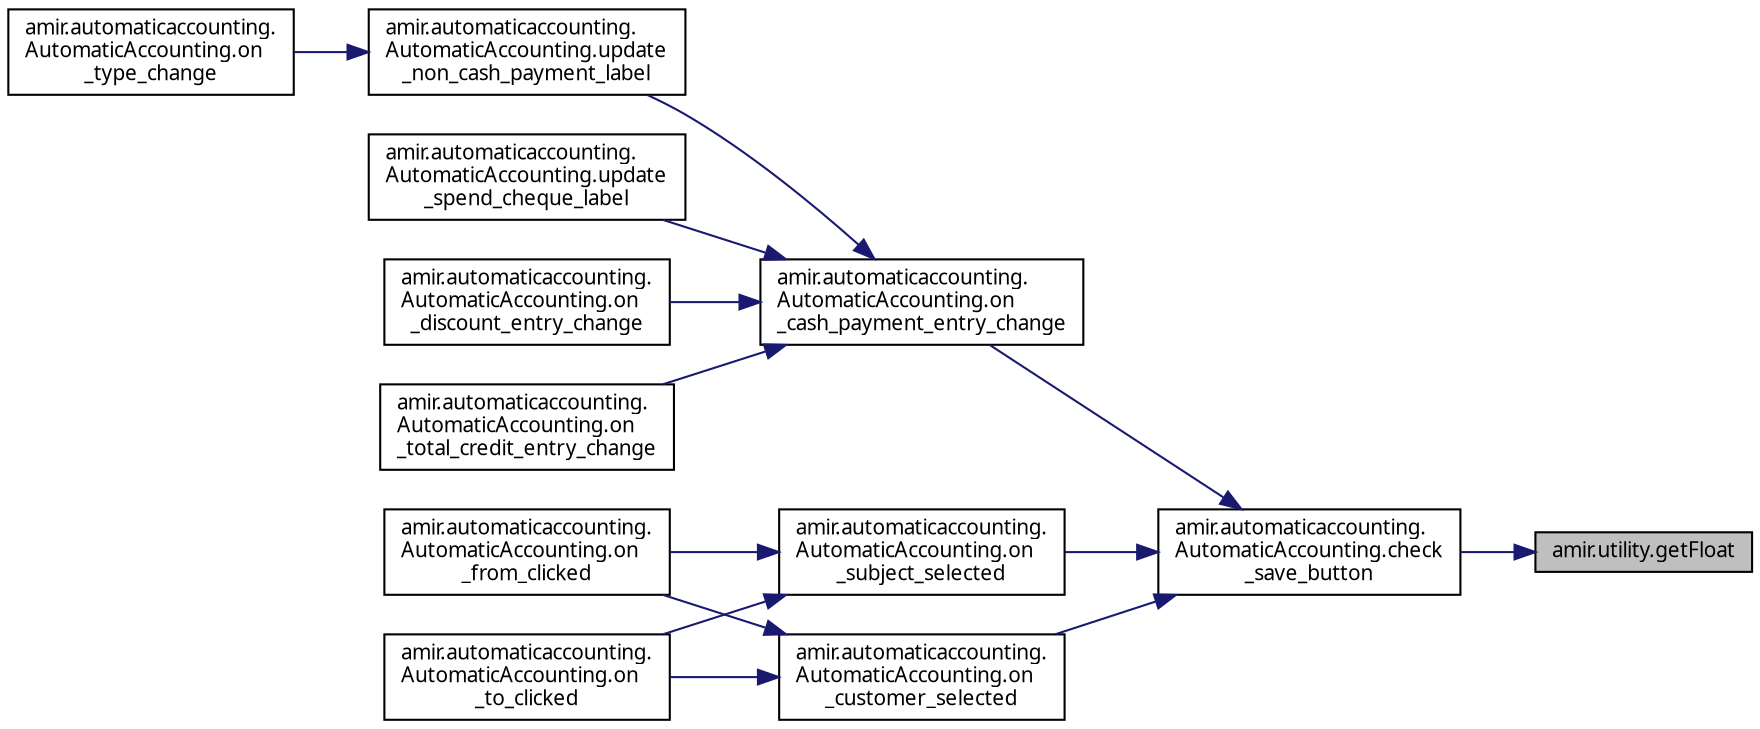 digraph "amir.utility.getFloat"
{
 // LATEX_PDF_SIZE
  edge [fontname="FreeSans.ttf",fontsize="10",labelfontname="FreeSans.ttf",labelfontsize="10"];
  node [fontname="FreeSans.ttf",fontsize="10",shape=record];
  rankdir="RL";
  Node1 [label="amir.utility.getFloat",height=0.2,width=0.4,color="black", fillcolor="grey75", style="filled", fontcolor="black",tooltip=" "];
  Node1 -> Node2 [dir="back",color="midnightblue",fontsize="10",style="solid",fontname="FreeSans.ttf"];
  Node2 [label="amir.automaticaccounting.\lAutomaticAccounting.check\l_save_button",height=0.2,width=0.4,color="black", fillcolor="white", style="filled",URL="$classamir_1_1automaticaccounting_1_1_automatic_accounting.html#ab4be1bbc1ae8ae31486c2bc8f70d5c34",tooltip=" "];
  Node2 -> Node3 [dir="back",color="midnightblue",fontsize="10",style="solid",fontname="FreeSans.ttf"];
  Node3 [label="amir.automaticaccounting.\lAutomaticAccounting.on\l_cash_payment_entry_change",height=0.2,width=0.4,color="black", fillcolor="white", style="filled",URL="$classamir_1_1automaticaccounting_1_1_automatic_accounting.html#a5fac2f2542e978b9b64ffb709f05964d",tooltip=" "];
  Node3 -> Node4 [dir="back",color="midnightblue",fontsize="10",style="solid",fontname="FreeSans.ttf"];
  Node4 [label="amir.automaticaccounting.\lAutomaticAccounting.on\l_discount_entry_change",height=0.2,width=0.4,color="black", fillcolor="white", style="filled",URL="$classamir_1_1automaticaccounting_1_1_automatic_accounting.html#ac9508acb2d3646e0743cde95924715b6",tooltip=" "];
  Node3 -> Node5 [dir="back",color="midnightblue",fontsize="10",style="solid",fontname="FreeSans.ttf"];
  Node5 [label="amir.automaticaccounting.\lAutomaticAccounting.on\l_total_credit_entry_change",height=0.2,width=0.4,color="black", fillcolor="white", style="filled",URL="$classamir_1_1automaticaccounting_1_1_automatic_accounting.html#ad5c3e392137079651e9e956e525f0347",tooltip=" "];
  Node3 -> Node6 [dir="back",color="midnightblue",fontsize="10",style="solid",fontname="FreeSans.ttf"];
  Node6 [label="amir.automaticaccounting.\lAutomaticAccounting.update\l_non_cash_payment_label",height=0.2,width=0.4,color="black", fillcolor="white", style="filled",URL="$classamir_1_1automaticaccounting_1_1_automatic_accounting.html#a0a408123c67b2ee92f079d52f15f3404",tooltip=" "];
  Node6 -> Node7 [dir="back",color="midnightblue",fontsize="10",style="solid",fontname="FreeSans.ttf"];
  Node7 [label="amir.automaticaccounting.\lAutomaticAccounting.on\l_type_change",height=0.2,width=0.4,color="black", fillcolor="white", style="filled",URL="$classamir_1_1automaticaccounting_1_1_automatic_accounting.html#a85c148880bdff4a3f352d44f376ca718",tooltip=" "];
  Node3 -> Node8 [dir="back",color="midnightblue",fontsize="10",style="solid",fontname="FreeSans.ttf"];
  Node8 [label="amir.automaticaccounting.\lAutomaticAccounting.update\l_spend_cheque_label",height=0.2,width=0.4,color="black", fillcolor="white", style="filled",URL="$classamir_1_1automaticaccounting_1_1_automatic_accounting.html#a666e861555e5cc75638dc80b0c78f403",tooltip=" "];
  Node2 -> Node9 [dir="back",color="midnightblue",fontsize="10",style="solid",fontname="FreeSans.ttf"];
  Node9 [label="amir.automaticaccounting.\lAutomaticAccounting.on\l_customer_selected",height=0.2,width=0.4,color="black", fillcolor="white", style="filled",URL="$classamir_1_1automaticaccounting_1_1_automatic_accounting.html#a22e8b13aba5ba0be1089676152cf7ae3",tooltip=" "];
  Node9 -> Node10 [dir="back",color="midnightblue",fontsize="10",style="solid",fontname="FreeSans.ttf"];
  Node10 [label="amir.automaticaccounting.\lAutomaticAccounting.on\l_from_clicked",height=0.2,width=0.4,color="black", fillcolor="white", style="filled",URL="$classamir_1_1automaticaccounting_1_1_automatic_accounting.html#ad73942cd806a2bf1248aae9eb42941a6",tooltip=" "];
  Node9 -> Node11 [dir="back",color="midnightblue",fontsize="10",style="solid",fontname="FreeSans.ttf"];
  Node11 [label="amir.automaticaccounting.\lAutomaticAccounting.on\l_to_clicked",height=0.2,width=0.4,color="black", fillcolor="white", style="filled",URL="$classamir_1_1automaticaccounting_1_1_automatic_accounting.html#a7def11dacb47163b3f73b33490f1c5e6",tooltip=" "];
  Node2 -> Node12 [dir="back",color="midnightblue",fontsize="10",style="solid",fontname="FreeSans.ttf"];
  Node12 [label="amir.automaticaccounting.\lAutomaticAccounting.on\l_subject_selected",height=0.2,width=0.4,color="black", fillcolor="white", style="filled",URL="$classamir_1_1automaticaccounting_1_1_automatic_accounting.html#a9db3755840b526094ed1d15d2771d73f",tooltip=" "];
  Node12 -> Node10 [dir="back",color="midnightblue",fontsize="10",style="solid",fontname="FreeSans.ttf"];
  Node12 -> Node11 [dir="back",color="midnightblue",fontsize="10",style="solid",fontname="FreeSans.ttf"];
}
